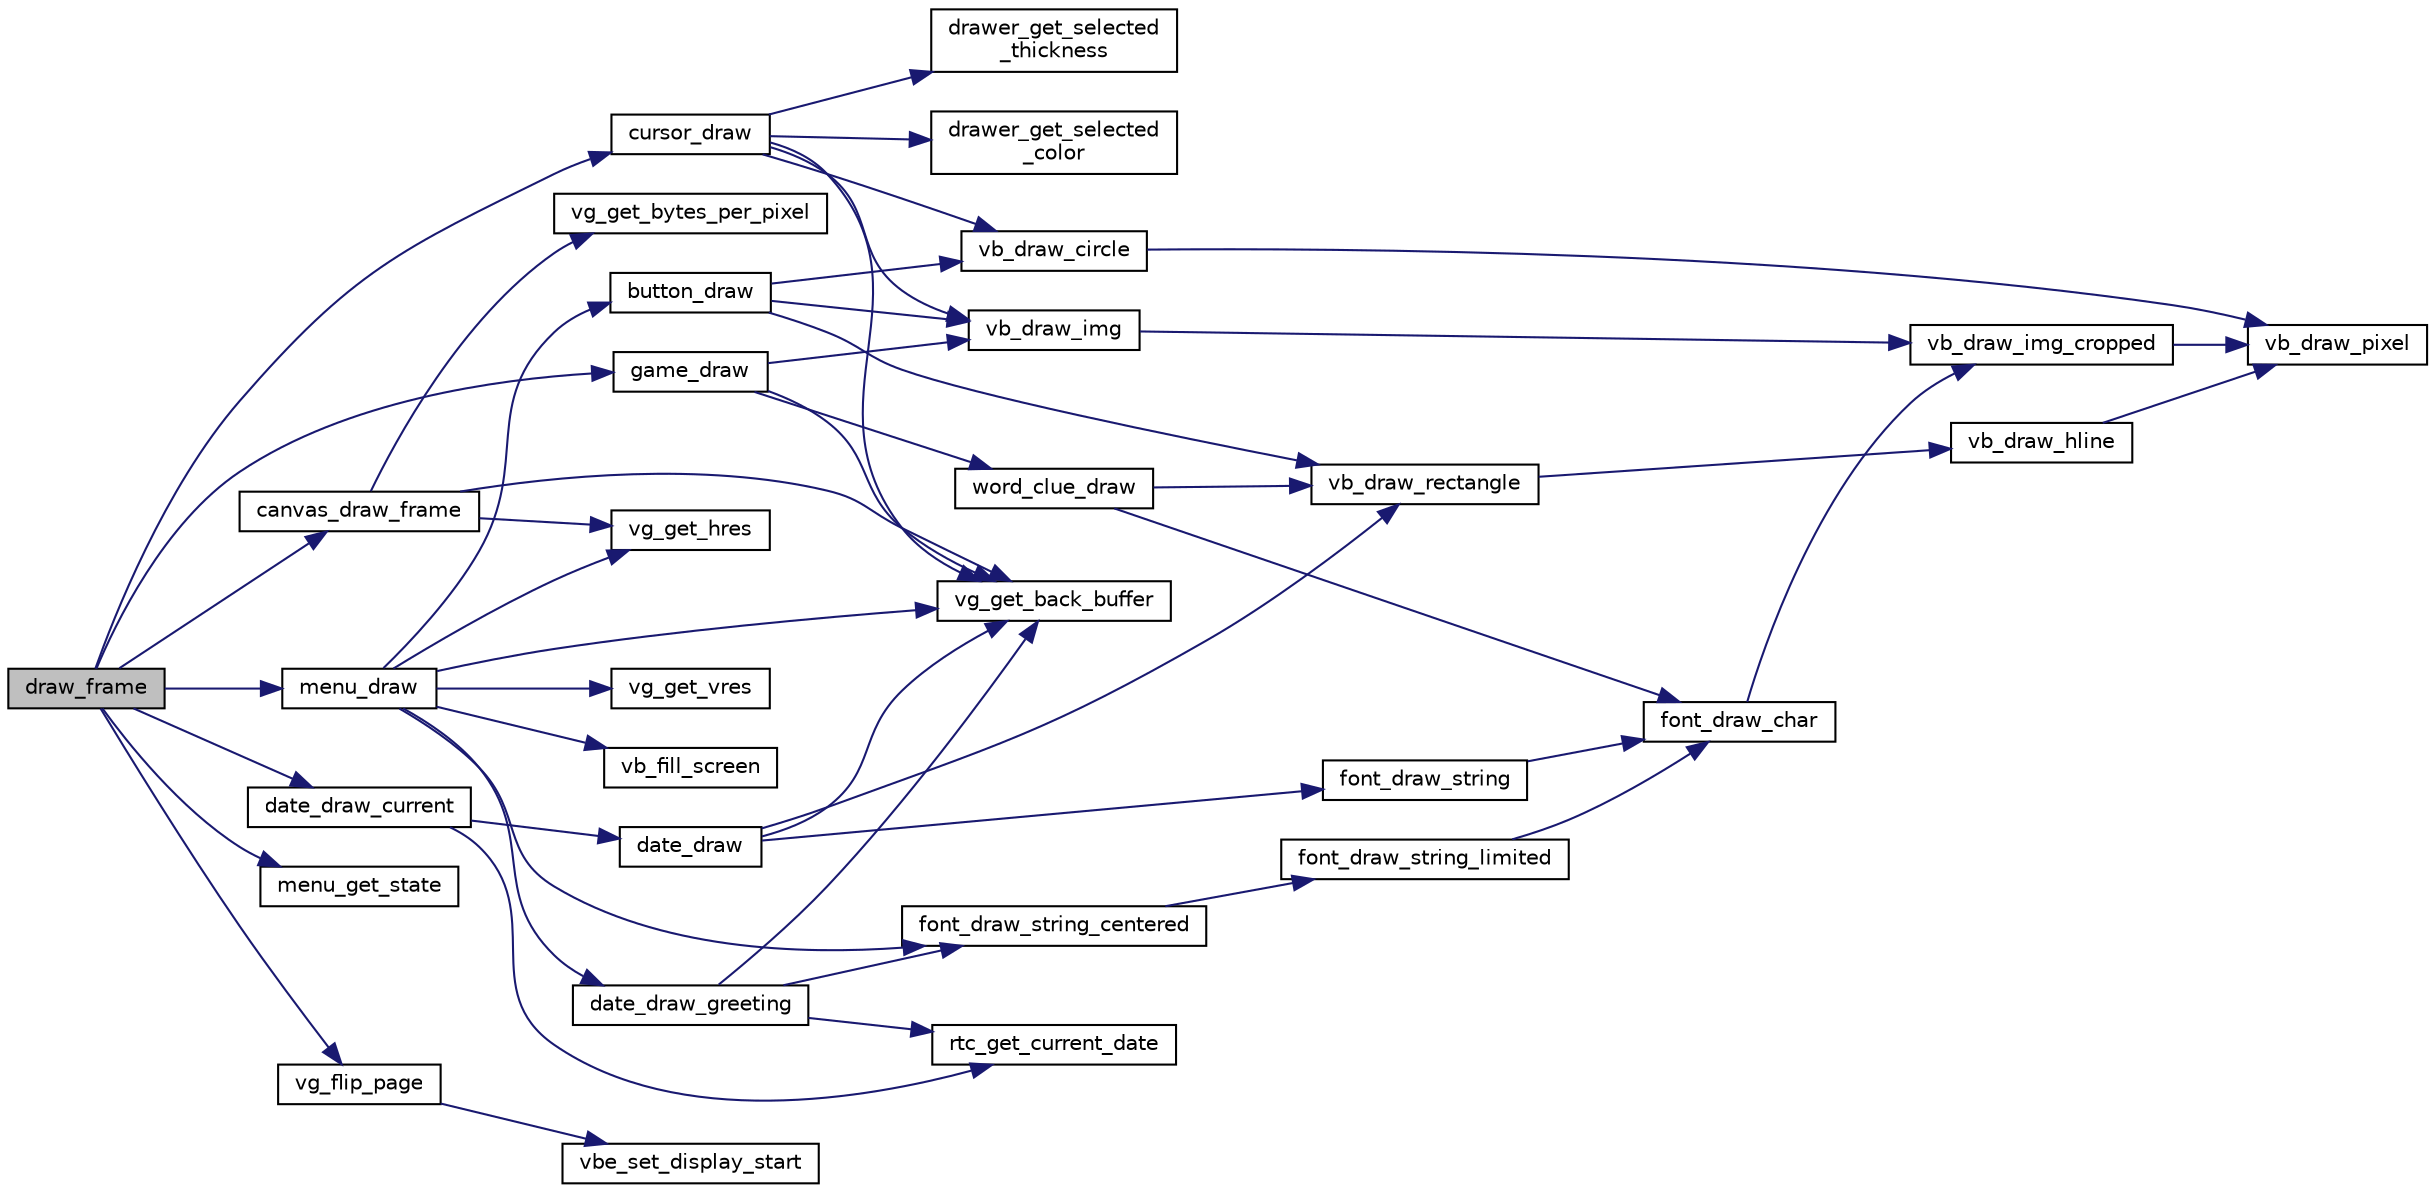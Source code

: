 digraph "draw_frame"
{
 // LATEX_PDF_SIZE
  edge [fontname="Helvetica",fontsize="10",labelfontname="Helvetica",labelfontsize="10"];
  node [fontname="Helvetica",fontsize="10",shape=record];
  rankdir="LR";
  Node1 [label="draw_frame",height=0.2,width=0.4,color="black", fillcolor="grey75", style="filled", fontcolor="black",tooltip="Draws the frame to the back buffer and flips the buffers."];
  Node1 -> Node2 [color="midnightblue",fontsize="10",style="solid",fontname="Helvetica"];
  Node2 [label="canvas_draw_frame",height=0.2,width=0.4,color="black", fillcolor="white", style="filled",URL="$group__canvas.html#ga7212eaf58fd2e7ff08ae401d340d51cd",tooltip="Draws the canvas to the back buffer."];
  Node2 -> Node3 [color="midnightblue",fontsize="10",style="solid",fontname="Helvetica"];
  Node3 [label="vg_get_back_buffer",height=0.2,width=0.4,color="black", fillcolor="white", style="filled",URL="$group__video__gr.html#gaecb0fe68de84fcbe553f77d62b37c69b",tooltip="Gets the back buffer."];
  Node2 -> Node4 [color="midnightblue",fontsize="10",style="solid",fontname="Helvetica"];
  Node4 [label="vg_get_bytes_per_pixel",height=0.2,width=0.4,color="black", fillcolor="white", style="filled",URL="$group__video__gr.html#ga14959b59f7846393c15b57d8d3d6f1d6",tooltip="Gets the number of bytes used to represent a single pixel."];
  Node2 -> Node5 [color="midnightblue",fontsize="10",style="solid",fontname="Helvetica"];
  Node5 [label="vg_get_hres",height=0.2,width=0.4,color="black", fillcolor="white", style="filled",URL="$group__video__gr.html#ga03e56e930917ca4f15ea488838d513a8",tooltip="Gets the horizontal resolution of the buffer."];
  Node1 -> Node6 [color="midnightblue",fontsize="10",style="solid",fontname="Helvetica"];
  Node6 [label="cursor_draw",height=0.2,width=0.4,color="black", fillcolor="white", style="filled",URL="$group__cursor.html#ga1f0539239b1f5a7f3de05af786aeaab2",tooltip="Draws the cursor to the back buffer in its current position according to its current state."];
  Node6 -> Node7 [color="midnightblue",fontsize="10",style="solid",fontname="Helvetica"];
  Node7 [label="drawer_get_selected\l_color",height=0.2,width=0.4,color="black", fillcolor="white", style="filled",URL="$group__game.html#ga3fd14fd97f9704dccd8f8b0e6e53960f",tooltip="Gets the drawer selected color."];
  Node6 -> Node8 [color="midnightblue",fontsize="10",style="solid",fontname="Helvetica"];
  Node8 [label="drawer_get_selected\l_thickness",height=0.2,width=0.4,color="black", fillcolor="white", style="filled",URL="$group__game.html#ga7a01e47255ad988eefbe2e0067a3e26c",tooltip="Gets the drawer selected thickness."];
  Node6 -> Node9 [color="midnightblue",fontsize="10",style="solid",fontname="Helvetica"];
  Node9 [label="vb_draw_circle",height=0.2,width=0.4,color="black", fillcolor="white", style="filled",URL="$group__graphics.html#ga1b69ad0e07cfd0697a4cb9c18ba48b67",tooltip="Draws a circle in the given buffer in the given coordinates with the given radius with the given colo..."];
  Node9 -> Node10 [color="midnightblue",fontsize="10",style="solid",fontname="Helvetica"];
  Node10 [label="vb_draw_pixel",height=0.2,width=0.4,color="black", fillcolor="white", style="filled",URL="$group__graphics.html#ga257b5dac975604f70651e8764ad8acd8",tooltip="Draws a pixel in the given buffer in the given coordinates with the given color."];
  Node6 -> Node11 [color="midnightblue",fontsize="10",style="solid",fontname="Helvetica"];
  Node11 [label="vb_draw_img",height=0.2,width=0.4,color="black", fillcolor="white", style="filled",URL="$group__graphics.html#gad48647db82bcc8a80196a817c9959a40",tooltip="Draws a given xpm image in the given buffer in the given coordinates."];
  Node11 -> Node12 [color="midnightblue",fontsize="10",style="solid",fontname="Helvetica"];
  Node12 [label="vb_draw_img_cropped",height=0.2,width=0.4,color="black", fillcolor="white", style="filled",URL="$group__graphics.html#ga31260a04eb12bc7be5012378500b09b0",tooltip="Draws a portion of a given xpm image in the given buffer in the given coordinates."];
  Node12 -> Node10 [color="midnightblue",fontsize="10",style="solid",fontname="Helvetica"];
  Node6 -> Node3 [color="midnightblue",fontsize="10",style="solid",fontname="Helvetica"];
  Node1 -> Node13 [color="midnightblue",fontsize="10",style="solid",fontname="Helvetica"];
  Node13 [label="date_draw_current",height=0.2,width=0.4,color="black", fillcolor="white", style="filled",URL="$group__date.html#gac6b60c120a9b43280cf175cc7fb7f047",tooltip="Draws the current date to the top left corner of the screen."];
  Node13 -> Node14 [color="midnightblue",fontsize="10",style="solid",fontname="Helvetica"];
  Node14 [label="date_draw",height=0.2,width=0.4,color="black", fillcolor="white", style="filled",URL="$group__date.html#ga4935ca0b464c660a91e7f725da5149ae",tooltip="Draws a date to the given screen coordiantes."];
  Node14 -> Node15 [color="midnightblue",fontsize="10",style="solid",fontname="Helvetica"];
  Node15 [label="font_draw_string",height=0.2,width=0.4,color="black", fillcolor="white", style="filled",URL="$group__font.html#ga84590018142e55d772b7ce9733c06ecf",tooltip="Draws a given string to the given coordinates in the given buffer."];
  Node15 -> Node16 [color="midnightblue",fontsize="10",style="solid",fontname="Helvetica"];
  Node16 [label="font_draw_char",height=0.2,width=0.4,color="black", fillcolor="white", style="filled",URL="$group__font.html#gaa049c74a42572fa8713f9d08ddf42fc1",tooltip="Draws a given char to the given coordinates in the given buffer."];
  Node16 -> Node12 [color="midnightblue",fontsize="10",style="solid",fontname="Helvetica"];
  Node14 -> Node17 [color="midnightblue",fontsize="10",style="solid",fontname="Helvetica"];
  Node17 [label="vb_draw_rectangle",height=0.2,width=0.4,color="black", fillcolor="white", style="filled",URL="$group__graphics.html#ga16484c11b9019a2395c4964fe7da3ab1",tooltip="Draws a rectangle in the given buffer in the given coordinates with the given height and width with t..."];
  Node17 -> Node18 [color="midnightblue",fontsize="10",style="solid",fontname="Helvetica"];
  Node18 [label="vb_draw_hline",height=0.2,width=0.4,color="black", fillcolor="white", style="filled",URL="$group__graphics.html#ga58454ceb710c0fca6b21c049f0cac3a6",tooltip="Draws a horizontal line in the given buffer in the given coordinates with the given color."];
  Node18 -> Node10 [color="midnightblue",fontsize="10",style="solid",fontname="Helvetica"];
  Node14 -> Node3 [color="midnightblue",fontsize="10",style="solid",fontname="Helvetica"];
  Node13 -> Node19 [color="midnightblue",fontsize="10",style="solid",fontname="Helvetica"];
  Node19 [label="rtc_get_current_date",height=0.2,width=0.4,color="black", fillcolor="white", style="filled",URL="$group__rtc.html#gac608d19e8db3bcd96930b3e4441583ec",tooltip="Gets the current date from inside the rtc module."];
  Node1 -> Node20 [color="midnightblue",fontsize="10",style="solid",fontname="Helvetica"];
  Node20 [label="game_draw",height=0.2,width=0.4,color="black", fillcolor="white", style="filled",URL="$group__game.html#ga656ca85eff33877022fd939d29f23822",tooltip="Draws the game to the back buffer. // TODO this is so generic... :/."];
  Node20 -> Node11 [color="midnightblue",fontsize="10",style="solid",fontname="Helvetica"];
  Node20 -> Node3 [color="midnightblue",fontsize="10",style="solid",fontname="Helvetica"];
  Node20 -> Node21 [color="midnightblue",fontsize="10",style="solid",fontname="Helvetica"];
  Node21 [label="word_clue_draw",height=0.2,width=0.4,color="black", fillcolor="white", style="filled",URL="$group__clue.html#gaf2e81417151218db37a0250f64f2f825",tooltip="Draws a given word clue to the given buffer on the given coordinates."];
  Node21 -> Node16 [color="midnightblue",fontsize="10",style="solid",fontname="Helvetica"];
  Node21 -> Node17 [color="midnightblue",fontsize="10",style="solid",fontname="Helvetica"];
  Node1 -> Node22 [color="midnightblue",fontsize="10",style="solid",fontname="Helvetica"];
  Node22 [label="menu_draw",height=0.2,width=0.4,color="black", fillcolor="white", style="filled",URL="$group__menu.html#ga35731eaa9442f8db276220d9fc77dcf6",tooltip="Draws the menu according to its state to the back buffer."];
  Node22 -> Node23 [color="midnightblue",fontsize="10",style="solid",fontname="Helvetica"];
  Node23 [label="button_draw",height=0.2,width=0.4,color="black", fillcolor="white", style="filled",URL="$group__button.html#ga5b499ecd345cc4ab20cb3194a01fc937",tooltip="Draws a given button to the given buffer."];
  Node23 -> Node9 [color="midnightblue",fontsize="10",style="solid",fontname="Helvetica"];
  Node23 -> Node11 [color="midnightblue",fontsize="10",style="solid",fontname="Helvetica"];
  Node23 -> Node17 [color="midnightblue",fontsize="10",style="solid",fontname="Helvetica"];
  Node22 -> Node24 [color="midnightblue",fontsize="10",style="solid",fontname="Helvetica"];
  Node24 [label="date_draw_greeting",height=0.2,width=0.4,color="black", fillcolor="white", style="filled",URL="$group__date.html#gaaf00425c1e5044b7a17bb4331de4ceb8",tooltip="Draws a greeting according to the current date to the given screen coordinates."];
  Node24 -> Node25 [color="midnightblue",fontsize="10",style="solid",fontname="Helvetica"];
  Node25 [label="font_draw_string_centered",height=0.2,width=0.4,color="black", fillcolor="white", style="filled",URL="$group__font.html#ga76f55190cabfad9be834e7f9b435441d",tooltip="Draws a substring of a string centered in the given coordinates in the given buffer."];
  Node25 -> Node26 [color="midnightblue",fontsize="10",style="solid",fontname="Helvetica"];
  Node26 [label="font_draw_string_limited",height=0.2,width=0.4,color="black", fillcolor="white", style="filled",URL="$group__font.html#ga9b434230690465196da266df4141511d",tooltip="Draws a substring of a string to the given coordinates in the given buffer."];
  Node26 -> Node16 [color="midnightblue",fontsize="10",style="solid",fontname="Helvetica"];
  Node24 -> Node19 [color="midnightblue",fontsize="10",style="solid",fontname="Helvetica"];
  Node24 -> Node3 [color="midnightblue",fontsize="10",style="solid",fontname="Helvetica"];
  Node22 -> Node25 [color="midnightblue",fontsize="10",style="solid",fontname="Helvetica"];
  Node22 -> Node27 [color="midnightblue",fontsize="10",style="solid",fontname="Helvetica"];
  Node27 [label="vb_fill_screen",height=0.2,width=0.4,color="black", fillcolor="white", style="filled",URL="$group__graphics.html#ga1c6f059671dcd7284a5e4edda52ce870",tooltip="Fills the given buffer with the given color."];
  Node22 -> Node3 [color="midnightblue",fontsize="10",style="solid",fontname="Helvetica"];
  Node22 -> Node5 [color="midnightblue",fontsize="10",style="solid",fontname="Helvetica"];
  Node22 -> Node28 [color="midnightblue",fontsize="10",style="solid",fontname="Helvetica"];
  Node28 [label="vg_get_vres",height=0.2,width=0.4,color="black", fillcolor="white", style="filled",URL="$group__video__gr.html#gafa08dcecf2adbe49d6a9c28b355c68d1",tooltip="Gets the vertical resolution of the buffer."];
  Node1 -> Node29 [color="midnightblue",fontsize="10",style="solid",fontname="Helvetica"];
  Node29 [label="menu_get_state",height=0.2,width=0.4,color="black", fillcolor="white", style="filled",URL="$group__menu.html#gac5400d8b25e29b894ee7a94f3f4a0586",tooltip="Gets the current menu state."];
  Node1 -> Node30 [color="midnightblue",fontsize="10",style="solid",fontname="Helvetica"];
  Node30 [label="vg_flip_page",height=0.2,width=0.4,color="black", fillcolor="white", style="filled",URL="$group__video__gr.html#gaf34ffe7f8977e7b63e5ad04007cdd4ab",tooltip="Flips the front buffer with the back buffer."];
  Node30 -> Node31 [color="midnightblue",fontsize="10",style="solid",fontname="Helvetica"];
  Node31 [label="vbe_set_display_start",height=0.2,width=0.4,color="black", fillcolor="white", style="filled",URL="$group__vbe.html#gab07dd8d841a38ae1e54dcf851928b3b8",tooltip="VBE function 0x07."];
}
